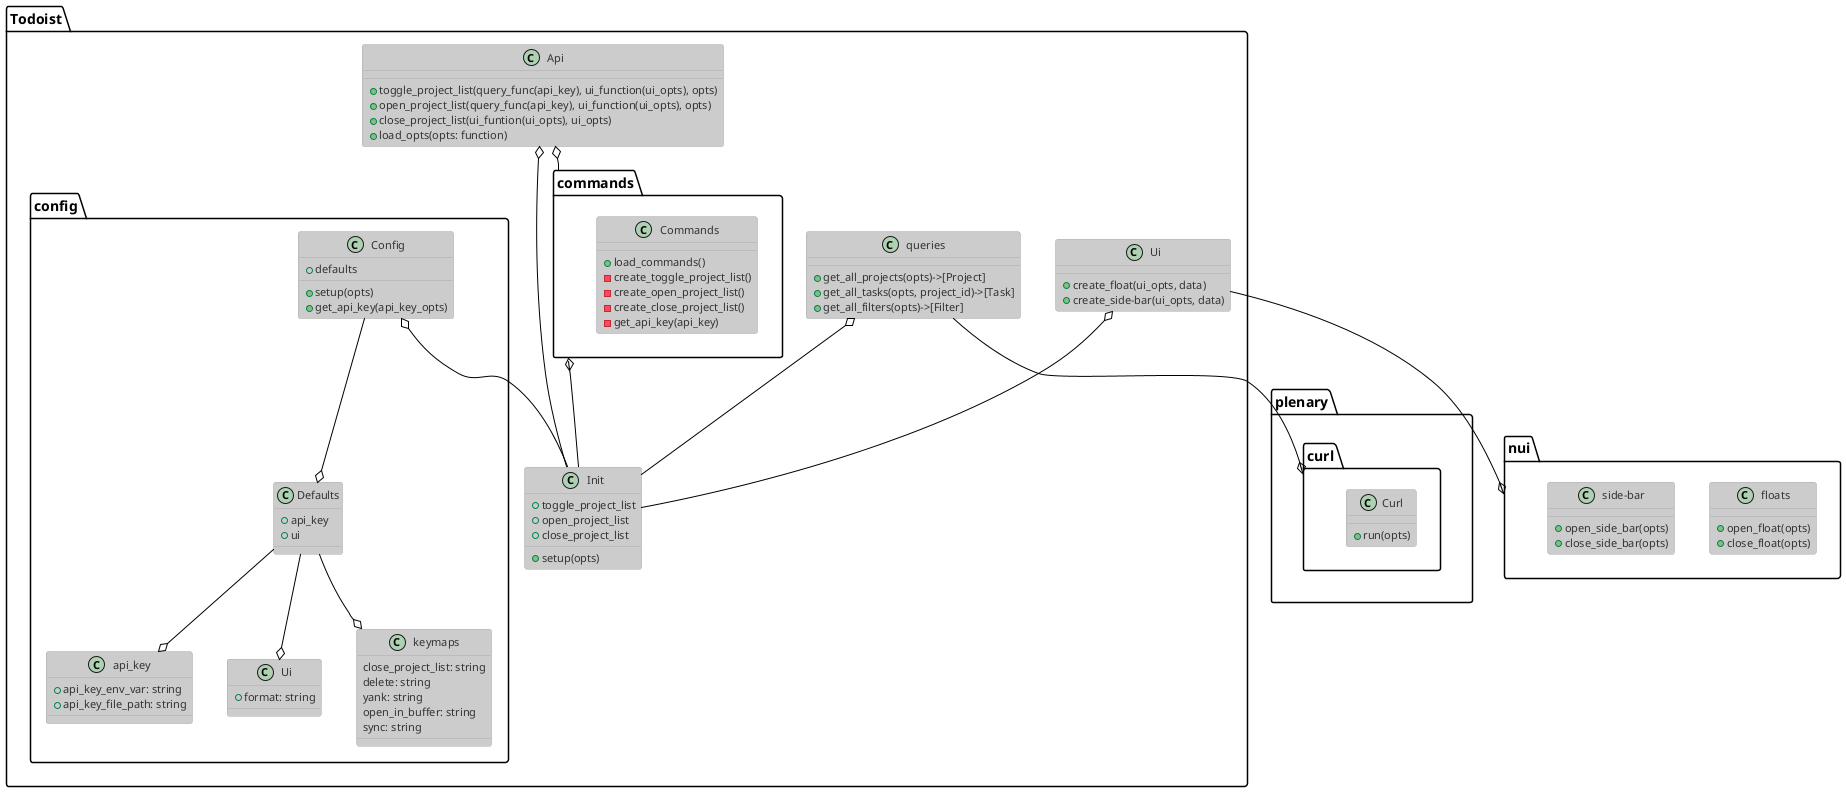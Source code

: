 @startuml
!theme reddress-lightred
package Todoist {
  class Init {
    +toggle_project_list
    +open_project_list
    +close_project_list
    +setup(opts)
  }
  class Api {
    +toggle_project_list(query_func(api_key), ui_function(ui_opts), opts)
    +open_project_list(query_func(api_key), ui_function(ui_opts), opts)
    +close_project_list(ui_funtion(ui_opts), ui_opts)
    +load_opts(opts: function)
  }
  class queries {
    +get_all_projects(opts)->[Project]
    +get_all_tasks(opts, project_id)->[Task]
    +get_all_filters(opts)->[Filter]
  }
  package config {
    class Config {
      +defaults 
      +setup(opts)
      +get_api_key(api_key_opts)
    }
    class Defaults {
      +api_key
      +ui
    }
    class api_key {
      +api_key_env_var: string
      +api_key_file_path: string
    }
    class Ui {
      +format: string
    }

    class keymaps {
      close_project_list: string
      delete: string
      yank: string
      open_in_buffer: string
      sync: string
    }
    Config --o Defaults
    Defaults --o api_key
    Defaults --o keymaps
    Defaults --o Ui
  }
  package commands {
    class Commands {
      +load_commands()
      -create_toggle_project_list()
      -create_open_project_list()
      -create_close_project_list()
      -get_api_key(api_key)
    }
  }
  class Ui {
    +create_float(ui_opts, data)
    +create_side-bar(ui_opts, data)
  }
  Api o-- Init
  queries o-- Init 
  Ui o-- Init
  commands o-- Init
  Api o-- commands
  Config o-- Init
}
package plenary {
  package curl {
    class Curl {
      +run(opts)
    }
  }
}

package nui {
  class floats {
    +open_float(opts)
    +close_float(opts)
  }
  class side-bar {
    +open_side_bar(opts)
    +close_side_bar(opts)
  }
}
Todoist.queries --o plenary.curl
Todoist.Ui --o nui
@enduml
